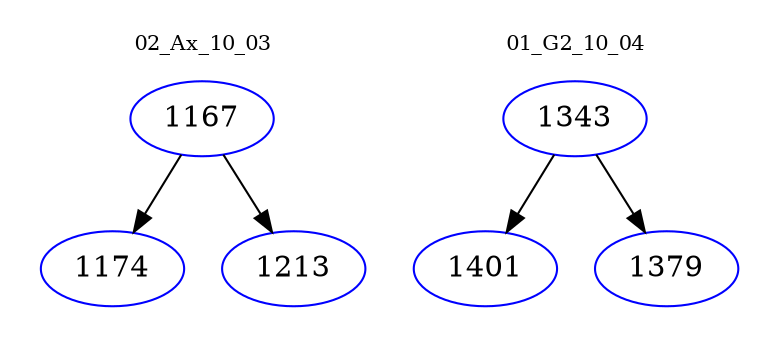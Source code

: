 digraph{
subgraph cluster_0 {
color = white
label = "02_Ax_10_03";
fontsize=10;
T0_1167 [label="1167", color="blue"]
T0_1167 -> T0_1174 [color="black"]
T0_1174 [label="1174", color="blue"]
T0_1167 -> T0_1213 [color="black"]
T0_1213 [label="1213", color="blue"]
}
subgraph cluster_1 {
color = white
label = "01_G2_10_04";
fontsize=10;
T1_1343 [label="1343", color="blue"]
T1_1343 -> T1_1401 [color="black"]
T1_1401 [label="1401", color="blue"]
T1_1343 -> T1_1379 [color="black"]
T1_1379 [label="1379", color="blue"]
}
}
